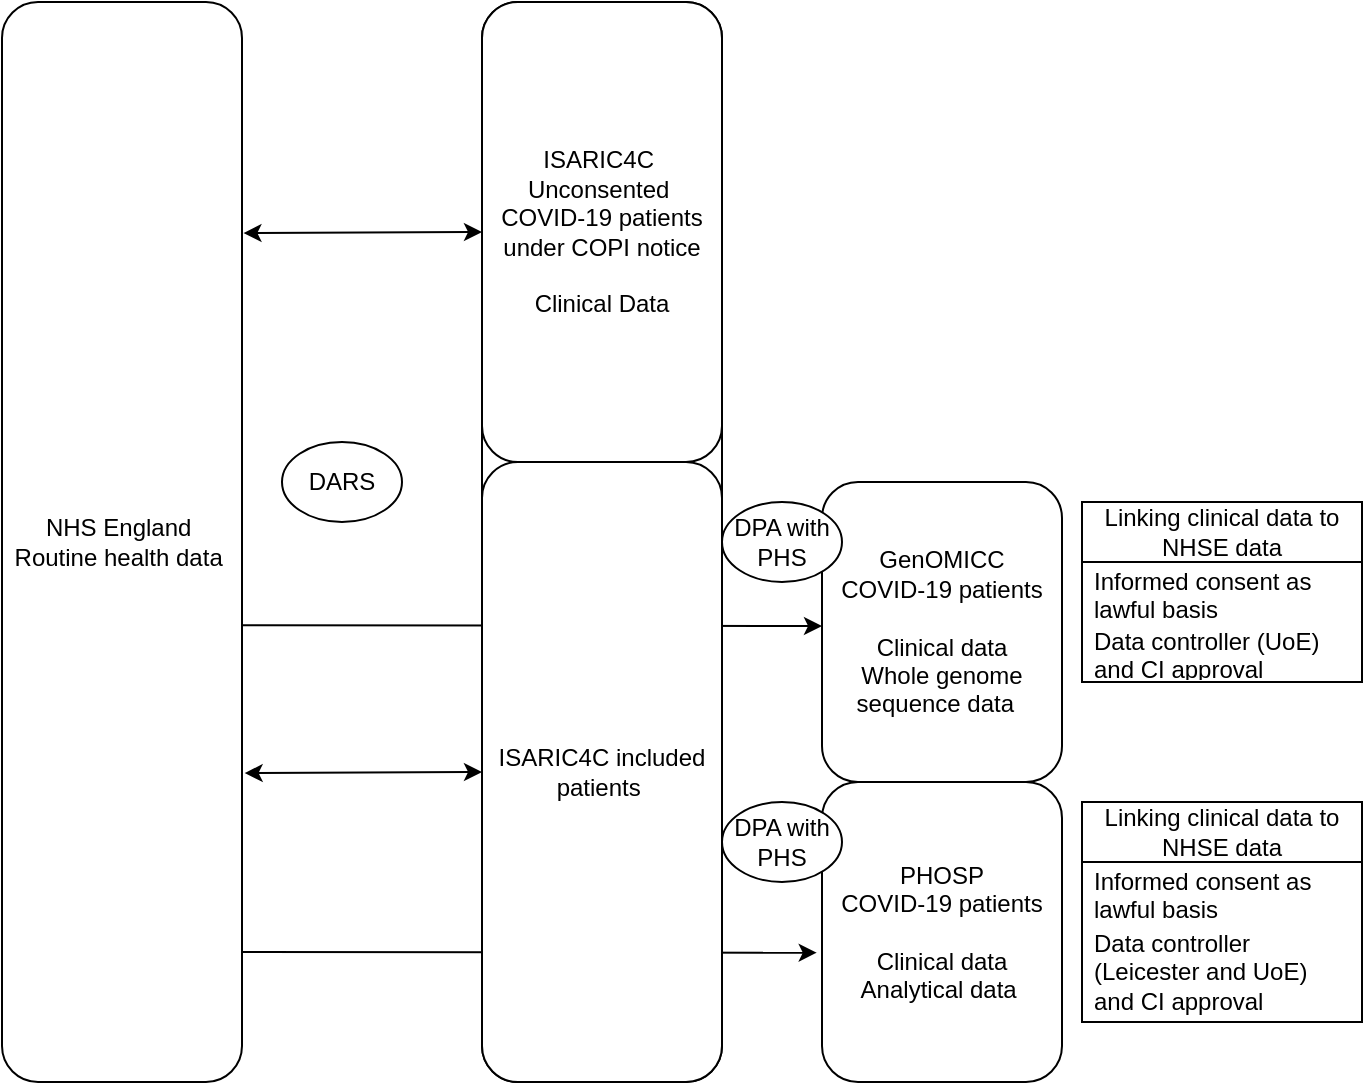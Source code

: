 <mxfile version="21.1.8" type="device">
  <diagram name="Page-1" id="BFAfXD4COOUsBw89pPKr">
    <mxGraphModel dx="1034" dy="438" grid="1" gridSize="10" guides="1" tooltips="1" connect="1" arrows="1" fold="1" page="1" pageScale="1" pageWidth="850" pageHeight="1100" math="0" shadow="0">
      <root>
        <mxCell id="0" />
        <mxCell id="1" parent="0" />
        <mxCell id="JzKawUKtdEdiUEbR5uT6-14" value="" style="endArrow=classic;html=1;rounded=0;entryX=-0.022;entryY=0.569;entryDx=0;entryDy=0;entryPerimeter=0;" edge="1" parent="1" target="-7jV0sOdFc6A--xh77ND-2">
          <mxGeometry width="50" height="50" relative="1" as="geometry">
            <mxPoint x="270" y="525" as="sourcePoint" />
            <mxPoint x="320" y="475" as="targetPoint" />
          </mxGeometry>
        </mxCell>
        <mxCell id="JzKawUKtdEdiUEbR5uT6-13" value="" style="endArrow=classic;html=1;rounded=0;exitX=1;exitY=0.577;exitDx=0;exitDy=0;exitPerimeter=0;" edge="1" parent="1" source="-7jV0sOdFc6A--xh77ND-6">
          <mxGeometry width="50" height="50" relative="1" as="geometry">
            <mxPoint x="400" y="470" as="sourcePoint" />
            <mxPoint x="560" y="362" as="targetPoint" />
          </mxGeometry>
        </mxCell>
        <mxCell id="JzKawUKtdEdiUEbR5uT6-11" value="" style="rounded=1;whiteSpace=wrap;html=1;" vertex="1" parent="1">
          <mxGeometry x="390" y="50" width="120" height="540" as="geometry" />
        </mxCell>
        <mxCell id="-7jV0sOdFc6A--xh77ND-2" value="PHOSP &lt;br&gt;COVID-19 patients&lt;br&gt;&lt;br&gt;Clinical data&lt;br&gt;Analytical data&amp;nbsp;" style="rounded=1;whiteSpace=wrap;html=1;" parent="1" vertex="1">
          <mxGeometry x="560" y="440" width="120" height="150" as="geometry" />
        </mxCell>
        <mxCell id="-7jV0sOdFc6A--xh77ND-3" value="GenOMICC &lt;br&gt;COVID-19 patients&lt;br&gt;&lt;br&gt;Clinical data&lt;br&gt;Whole genome sequence data&amp;nbsp;&amp;nbsp;" style="rounded=1;whiteSpace=wrap;html=1;" parent="1" vertex="1">
          <mxGeometry x="560" y="290" width="120" height="150" as="geometry" />
        </mxCell>
        <mxCell id="-7jV0sOdFc6A--xh77ND-4" value="ISARIC4C&amp;nbsp;&lt;br&gt;Unconsented&amp;nbsp;&lt;br&gt;COVID-19 patients under COPI notice&lt;br&gt;&lt;br&gt;Clinical Data" style="rounded=1;whiteSpace=wrap;html=1;" parent="1" vertex="1">
          <mxGeometry x="390" y="50" width="120" height="230" as="geometry" />
        </mxCell>
        <mxCell id="-7jV0sOdFc6A--xh77ND-6" value="NHS England&amp;nbsp;&lt;br&gt;Routine health data&amp;nbsp;" style="rounded=1;whiteSpace=wrap;html=1;" parent="1" vertex="1">
          <mxGeometry x="150" y="50" width="120" height="540" as="geometry" />
        </mxCell>
        <mxCell id="-7jV0sOdFc6A--xh77ND-5" value="ISARIC4C included patients&amp;nbsp;" style="rounded=1;whiteSpace=wrap;html=1;" parent="1" vertex="1">
          <mxGeometry x="390" y="280" width="120" height="310" as="geometry" />
        </mxCell>
        <mxCell id="JzKawUKtdEdiUEbR5uT6-7" value="" style="endArrow=classic;startArrow=classic;html=1;rounded=0;entryX=0;entryY=0.5;entryDx=0;entryDy=0;exitX=1.006;exitY=0.214;exitDx=0;exitDy=0;exitPerimeter=0;" edge="1" parent="1" source="-7jV0sOdFc6A--xh77ND-6" target="-7jV0sOdFc6A--xh77ND-4">
          <mxGeometry width="50" height="50" relative="1" as="geometry">
            <mxPoint x="400" y="280" as="sourcePoint" />
            <mxPoint x="450" y="230" as="targetPoint" />
          </mxGeometry>
        </mxCell>
        <mxCell id="JzKawUKtdEdiUEbR5uT6-12" value="" style="endArrow=classic;startArrow=classic;html=1;rounded=0;entryX=0;entryY=0.5;entryDx=0;entryDy=0;exitX=1.011;exitY=0.714;exitDx=0;exitDy=0;exitPerimeter=0;" edge="1" parent="1" source="-7jV0sOdFc6A--xh77ND-6" target="-7jV0sOdFc6A--xh77ND-5">
          <mxGeometry width="50" height="50" relative="1" as="geometry">
            <mxPoint x="400" y="470" as="sourcePoint" />
            <mxPoint x="450" y="420" as="targetPoint" />
          </mxGeometry>
        </mxCell>
        <mxCell id="JzKawUKtdEdiUEbR5uT6-16" value="DPA with PHS" style="ellipse;whiteSpace=wrap;html=1;" vertex="1" parent="1">
          <mxGeometry x="510" y="300" width="60" height="40" as="geometry" />
        </mxCell>
        <mxCell id="JzKawUKtdEdiUEbR5uT6-18" value="DPA with PHS" style="ellipse;whiteSpace=wrap;html=1;" vertex="1" parent="1">
          <mxGeometry x="510" y="450" width="60" height="40" as="geometry" />
        </mxCell>
        <mxCell id="JzKawUKtdEdiUEbR5uT6-19" value="DARS" style="ellipse;whiteSpace=wrap;html=1;" vertex="1" parent="1">
          <mxGeometry x="290" y="270" width="60" height="40" as="geometry" />
        </mxCell>
        <mxCell id="JzKawUKtdEdiUEbR5uT6-27" value="Linking clinical data to NHSE data" style="swimlane;fontStyle=0;childLayout=stackLayout;horizontal=1;startSize=30;horizontalStack=0;resizeParent=1;resizeParentMax=0;resizeLast=0;collapsible=1;marginBottom=0;whiteSpace=wrap;html=1;" vertex="1" parent="1">
          <mxGeometry x="690" y="300" width="140" height="90" as="geometry" />
        </mxCell>
        <mxCell id="JzKawUKtdEdiUEbR5uT6-28" value="Informed consent as lawful basis" style="text;strokeColor=none;fillColor=none;align=left;verticalAlign=middle;spacingLeft=4;spacingRight=4;overflow=hidden;points=[[0,0.5],[1,0.5]];portConstraint=eastwest;rotatable=0;whiteSpace=wrap;html=1;" vertex="1" parent="JzKawUKtdEdiUEbR5uT6-27">
          <mxGeometry y="30" width="140" height="30" as="geometry" />
        </mxCell>
        <mxCell id="JzKawUKtdEdiUEbR5uT6-29" value="Data controller (UoE) and CI approval" style="text;strokeColor=none;fillColor=none;align=left;verticalAlign=middle;spacingLeft=4;spacingRight=4;overflow=hidden;points=[[0,0.5],[1,0.5]];portConstraint=eastwest;rotatable=0;whiteSpace=wrap;html=1;" vertex="1" parent="JzKawUKtdEdiUEbR5uT6-27">
          <mxGeometry y="60" width="140" height="30" as="geometry" />
        </mxCell>
        <mxCell id="JzKawUKtdEdiUEbR5uT6-31" value="Linking clinical data to NHSE data" style="swimlane;fontStyle=0;childLayout=stackLayout;horizontal=1;startSize=30;horizontalStack=0;resizeParent=1;resizeParentMax=0;resizeLast=0;collapsible=1;marginBottom=0;whiteSpace=wrap;html=1;" vertex="1" parent="1">
          <mxGeometry x="690" y="450" width="140" height="110" as="geometry" />
        </mxCell>
        <mxCell id="JzKawUKtdEdiUEbR5uT6-32" value="Informed consent as lawful basis&amp;nbsp;" style="text;strokeColor=none;fillColor=none;align=left;verticalAlign=middle;spacingLeft=4;spacingRight=4;overflow=hidden;points=[[0,0.5],[1,0.5]];portConstraint=eastwest;rotatable=0;whiteSpace=wrap;html=1;" vertex="1" parent="JzKawUKtdEdiUEbR5uT6-31">
          <mxGeometry y="30" width="140" height="30" as="geometry" />
        </mxCell>
        <mxCell id="JzKawUKtdEdiUEbR5uT6-33" value="Data controller (Leicester and UoE) and CI approval" style="text;strokeColor=none;fillColor=none;align=left;verticalAlign=middle;spacingLeft=4;spacingRight=4;overflow=hidden;points=[[0,0.5],[1,0.5]];portConstraint=eastwest;rotatable=0;whiteSpace=wrap;html=1;" vertex="1" parent="JzKawUKtdEdiUEbR5uT6-31">
          <mxGeometry y="60" width="140" height="50" as="geometry" />
        </mxCell>
      </root>
    </mxGraphModel>
  </diagram>
</mxfile>
